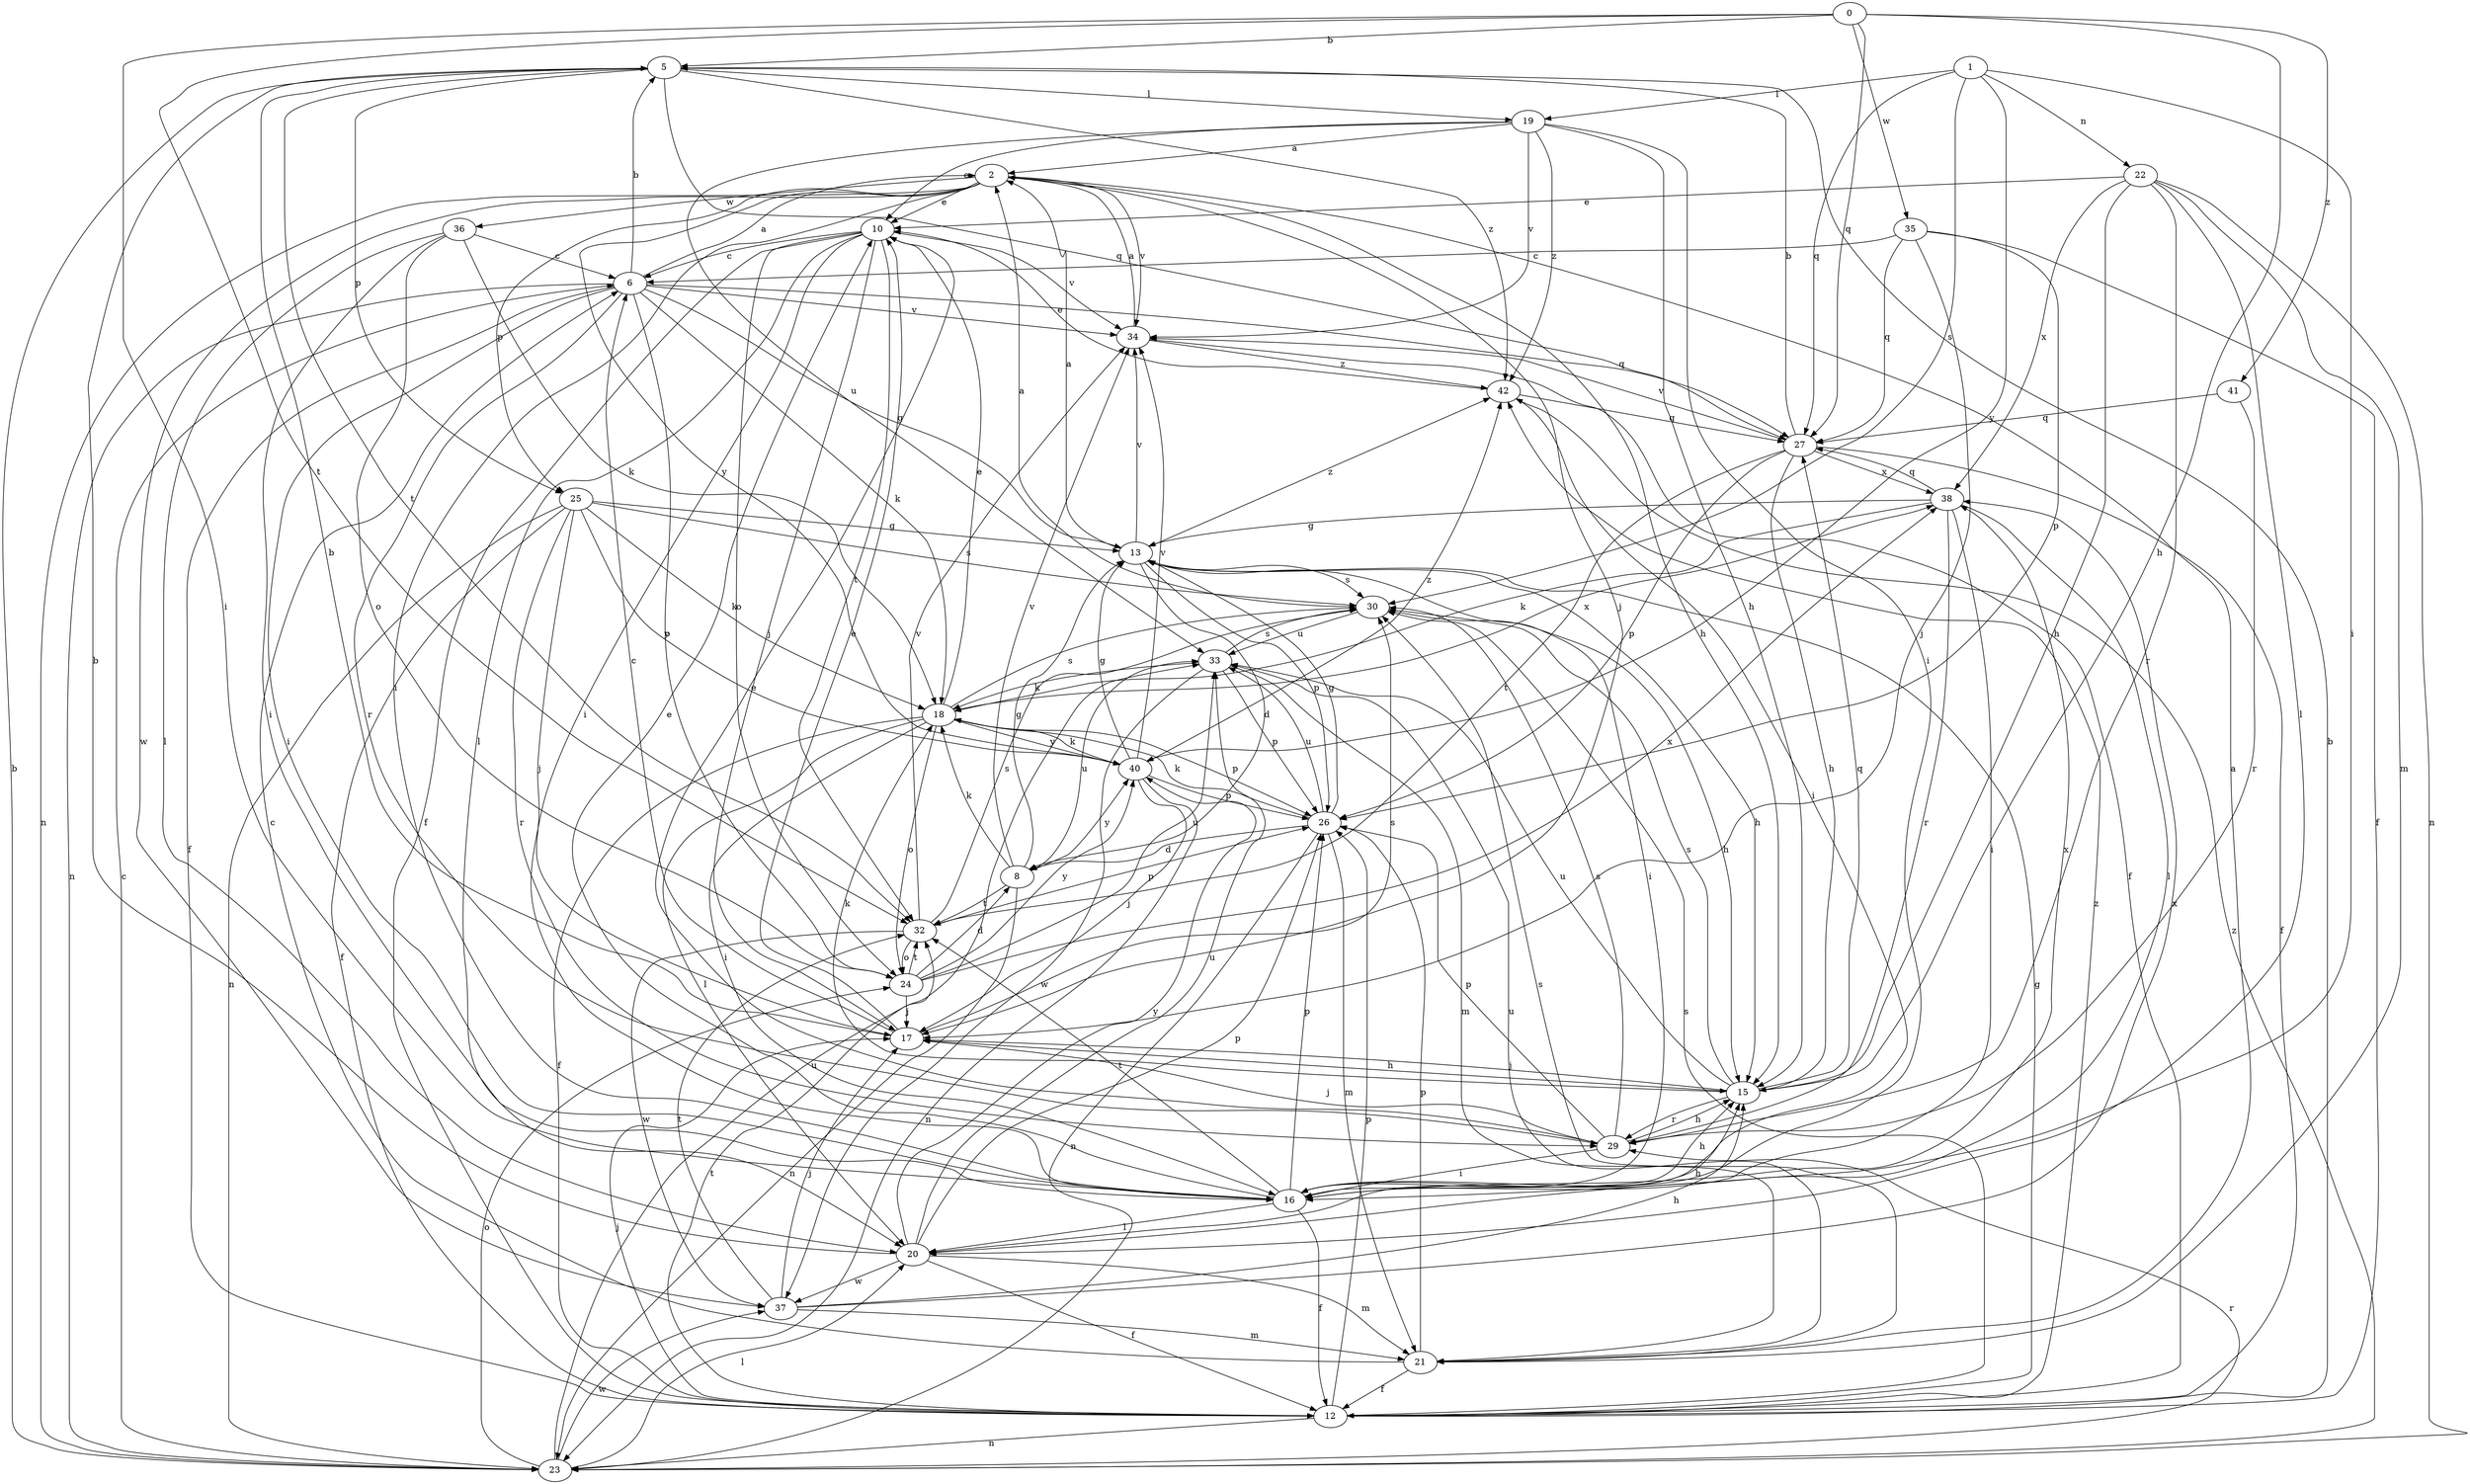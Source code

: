strict digraph  {
0;
1;
2;
5;
6;
8;
10;
12;
13;
15;
16;
17;
18;
19;
20;
21;
22;
23;
24;
25;
26;
27;
29;
30;
32;
33;
34;
35;
36;
37;
38;
40;
41;
42;
0 -> 5  [label=b];
0 -> 15  [label=h];
0 -> 16  [label=i];
0 -> 27  [label=q];
0 -> 32  [label=t];
0 -> 35  [label=w];
0 -> 41  [label=z];
1 -> 16  [label=i];
1 -> 19  [label=l];
1 -> 22  [label=n];
1 -> 27  [label=q];
1 -> 30  [label=s];
1 -> 40  [label=y];
2 -> 10  [label=e];
2 -> 15  [label=h];
2 -> 16  [label=i];
2 -> 17  [label=j];
2 -> 23  [label=n];
2 -> 25  [label=p];
2 -> 34  [label=v];
2 -> 36  [label=w];
2 -> 37  [label=w];
2 -> 40  [label=y];
5 -> 19  [label=l];
5 -> 25  [label=p];
5 -> 27  [label=q];
5 -> 32  [label=t];
5 -> 42  [label=z];
6 -> 2  [label=a];
6 -> 5  [label=b];
6 -> 12  [label=f];
6 -> 13  [label=g];
6 -> 16  [label=i];
6 -> 18  [label=k];
6 -> 23  [label=n];
6 -> 24  [label=o];
6 -> 27  [label=q];
6 -> 29  [label=r];
6 -> 34  [label=v];
8 -> 13  [label=g];
8 -> 18  [label=k];
8 -> 23  [label=n];
8 -> 32  [label=t];
8 -> 33  [label=u];
8 -> 34  [label=v];
8 -> 40  [label=y];
10 -> 6  [label=c];
10 -> 12  [label=f];
10 -> 16  [label=i];
10 -> 17  [label=j];
10 -> 20  [label=l];
10 -> 24  [label=o];
10 -> 32  [label=t];
10 -> 34  [label=v];
12 -> 5  [label=b];
12 -> 13  [label=g];
12 -> 17  [label=j];
12 -> 23  [label=n];
12 -> 26  [label=p];
12 -> 30  [label=s];
12 -> 32  [label=t];
12 -> 42  [label=z];
13 -> 2  [label=a];
13 -> 8  [label=d];
13 -> 15  [label=h];
13 -> 16  [label=i];
13 -> 26  [label=p];
13 -> 30  [label=s];
13 -> 34  [label=v];
13 -> 42  [label=z];
15 -> 17  [label=j];
15 -> 18  [label=k];
15 -> 27  [label=q];
15 -> 29  [label=r];
15 -> 30  [label=s];
15 -> 33  [label=u];
16 -> 10  [label=e];
16 -> 12  [label=f];
16 -> 15  [label=h];
16 -> 20  [label=l];
16 -> 26  [label=p];
16 -> 32  [label=t];
16 -> 38  [label=x];
17 -> 5  [label=b];
17 -> 6  [label=c];
17 -> 10  [label=e];
17 -> 15  [label=h];
17 -> 30  [label=s];
18 -> 10  [label=e];
18 -> 12  [label=f];
18 -> 16  [label=i];
18 -> 20  [label=l];
18 -> 24  [label=o];
18 -> 26  [label=p];
18 -> 30  [label=s];
18 -> 38  [label=x];
18 -> 40  [label=y];
19 -> 2  [label=a];
19 -> 10  [label=e];
19 -> 15  [label=h];
19 -> 16  [label=i];
19 -> 33  [label=u];
19 -> 34  [label=v];
19 -> 42  [label=z];
20 -> 5  [label=b];
20 -> 12  [label=f];
20 -> 15  [label=h];
20 -> 21  [label=m];
20 -> 26  [label=p];
20 -> 33  [label=u];
20 -> 37  [label=w];
20 -> 40  [label=y];
21 -> 2  [label=a];
21 -> 6  [label=c];
21 -> 12  [label=f];
21 -> 26  [label=p];
21 -> 30  [label=s];
21 -> 33  [label=u];
22 -> 10  [label=e];
22 -> 15  [label=h];
22 -> 20  [label=l];
22 -> 21  [label=m];
22 -> 23  [label=n];
22 -> 29  [label=r];
22 -> 38  [label=x];
23 -> 5  [label=b];
23 -> 6  [label=c];
23 -> 20  [label=l];
23 -> 24  [label=o];
23 -> 29  [label=r];
23 -> 33  [label=u];
23 -> 37  [label=w];
23 -> 42  [label=z];
24 -> 8  [label=d];
24 -> 17  [label=j];
24 -> 32  [label=t];
24 -> 33  [label=u];
24 -> 38  [label=x];
24 -> 40  [label=y];
25 -> 12  [label=f];
25 -> 13  [label=g];
25 -> 17  [label=j];
25 -> 18  [label=k];
25 -> 23  [label=n];
25 -> 29  [label=r];
25 -> 30  [label=s];
25 -> 40  [label=y];
26 -> 8  [label=d];
26 -> 13  [label=g];
26 -> 18  [label=k];
26 -> 21  [label=m];
26 -> 23  [label=n];
26 -> 33  [label=u];
27 -> 5  [label=b];
27 -> 12  [label=f];
27 -> 15  [label=h];
27 -> 26  [label=p];
27 -> 32  [label=t];
27 -> 34  [label=v];
27 -> 38  [label=x];
29 -> 10  [label=e];
29 -> 15  [label=h];
29 -> 16  [label=i];
29 -> 17  [label=j];
29 -> 26  [label=p];
29 -> 30  [label=s];
30 -> 2  [label=a];
30 -> 15  [label=h];
30 -> 33  [label=u];
32 -> 24  [label=o];
32 -> 26  [label=p];
32 -> 30  [label=s];
32 -> 34  [label=v];
32 -> 37  [label=w];
33 -> 18  [label=k];
33 -> 21  [label=m];
33 -> 26  [label=p];
33 -> 30  [label=s];
33 -> 37  [label=w];
34 -> 2  [label=a];
34 -> 12  [label=f];
34 -> 42  [label=z];
35 -> 6  [label=c];
35 -> 12  [label=f];
35 -> 17  [label=j];
35 -> 26  [label=p];
35 -> 27  [label=q];
36 -> 6  [label=c];
36 -> 16  [label=i];
36 -> 18  [label=k];
36 -> 20  [label=l];
36 -> 24  [label=o];
37 -> 15  [label=h];
37 -> 17  [label=j];
37 -> 21  [label=m];
37 -> 32  [label=t];
37 -> 38  [label=x];
38 -> 13  [label=g];
38 -> 16  [label=i];
38 -> 18  [label=k];
38 -> 20  [label=l];
38 -> 27  [label=q];
38 -> 29  [label=r];
40 -> 13  [label=g];
40 -> 17  [label=j];
40 -> 18  [label=k];
40 -> 23  [label=n];
40 -> 26  [label=p];
40 -> 34  [label=v];
40 -> 42  [label=z];
41 -> 27  [label=q];
41 -> 29  [label=r];
42 -> 10  [label=e];
42 -> 16  [label=i];
42 -> 27  [label=q];
}
